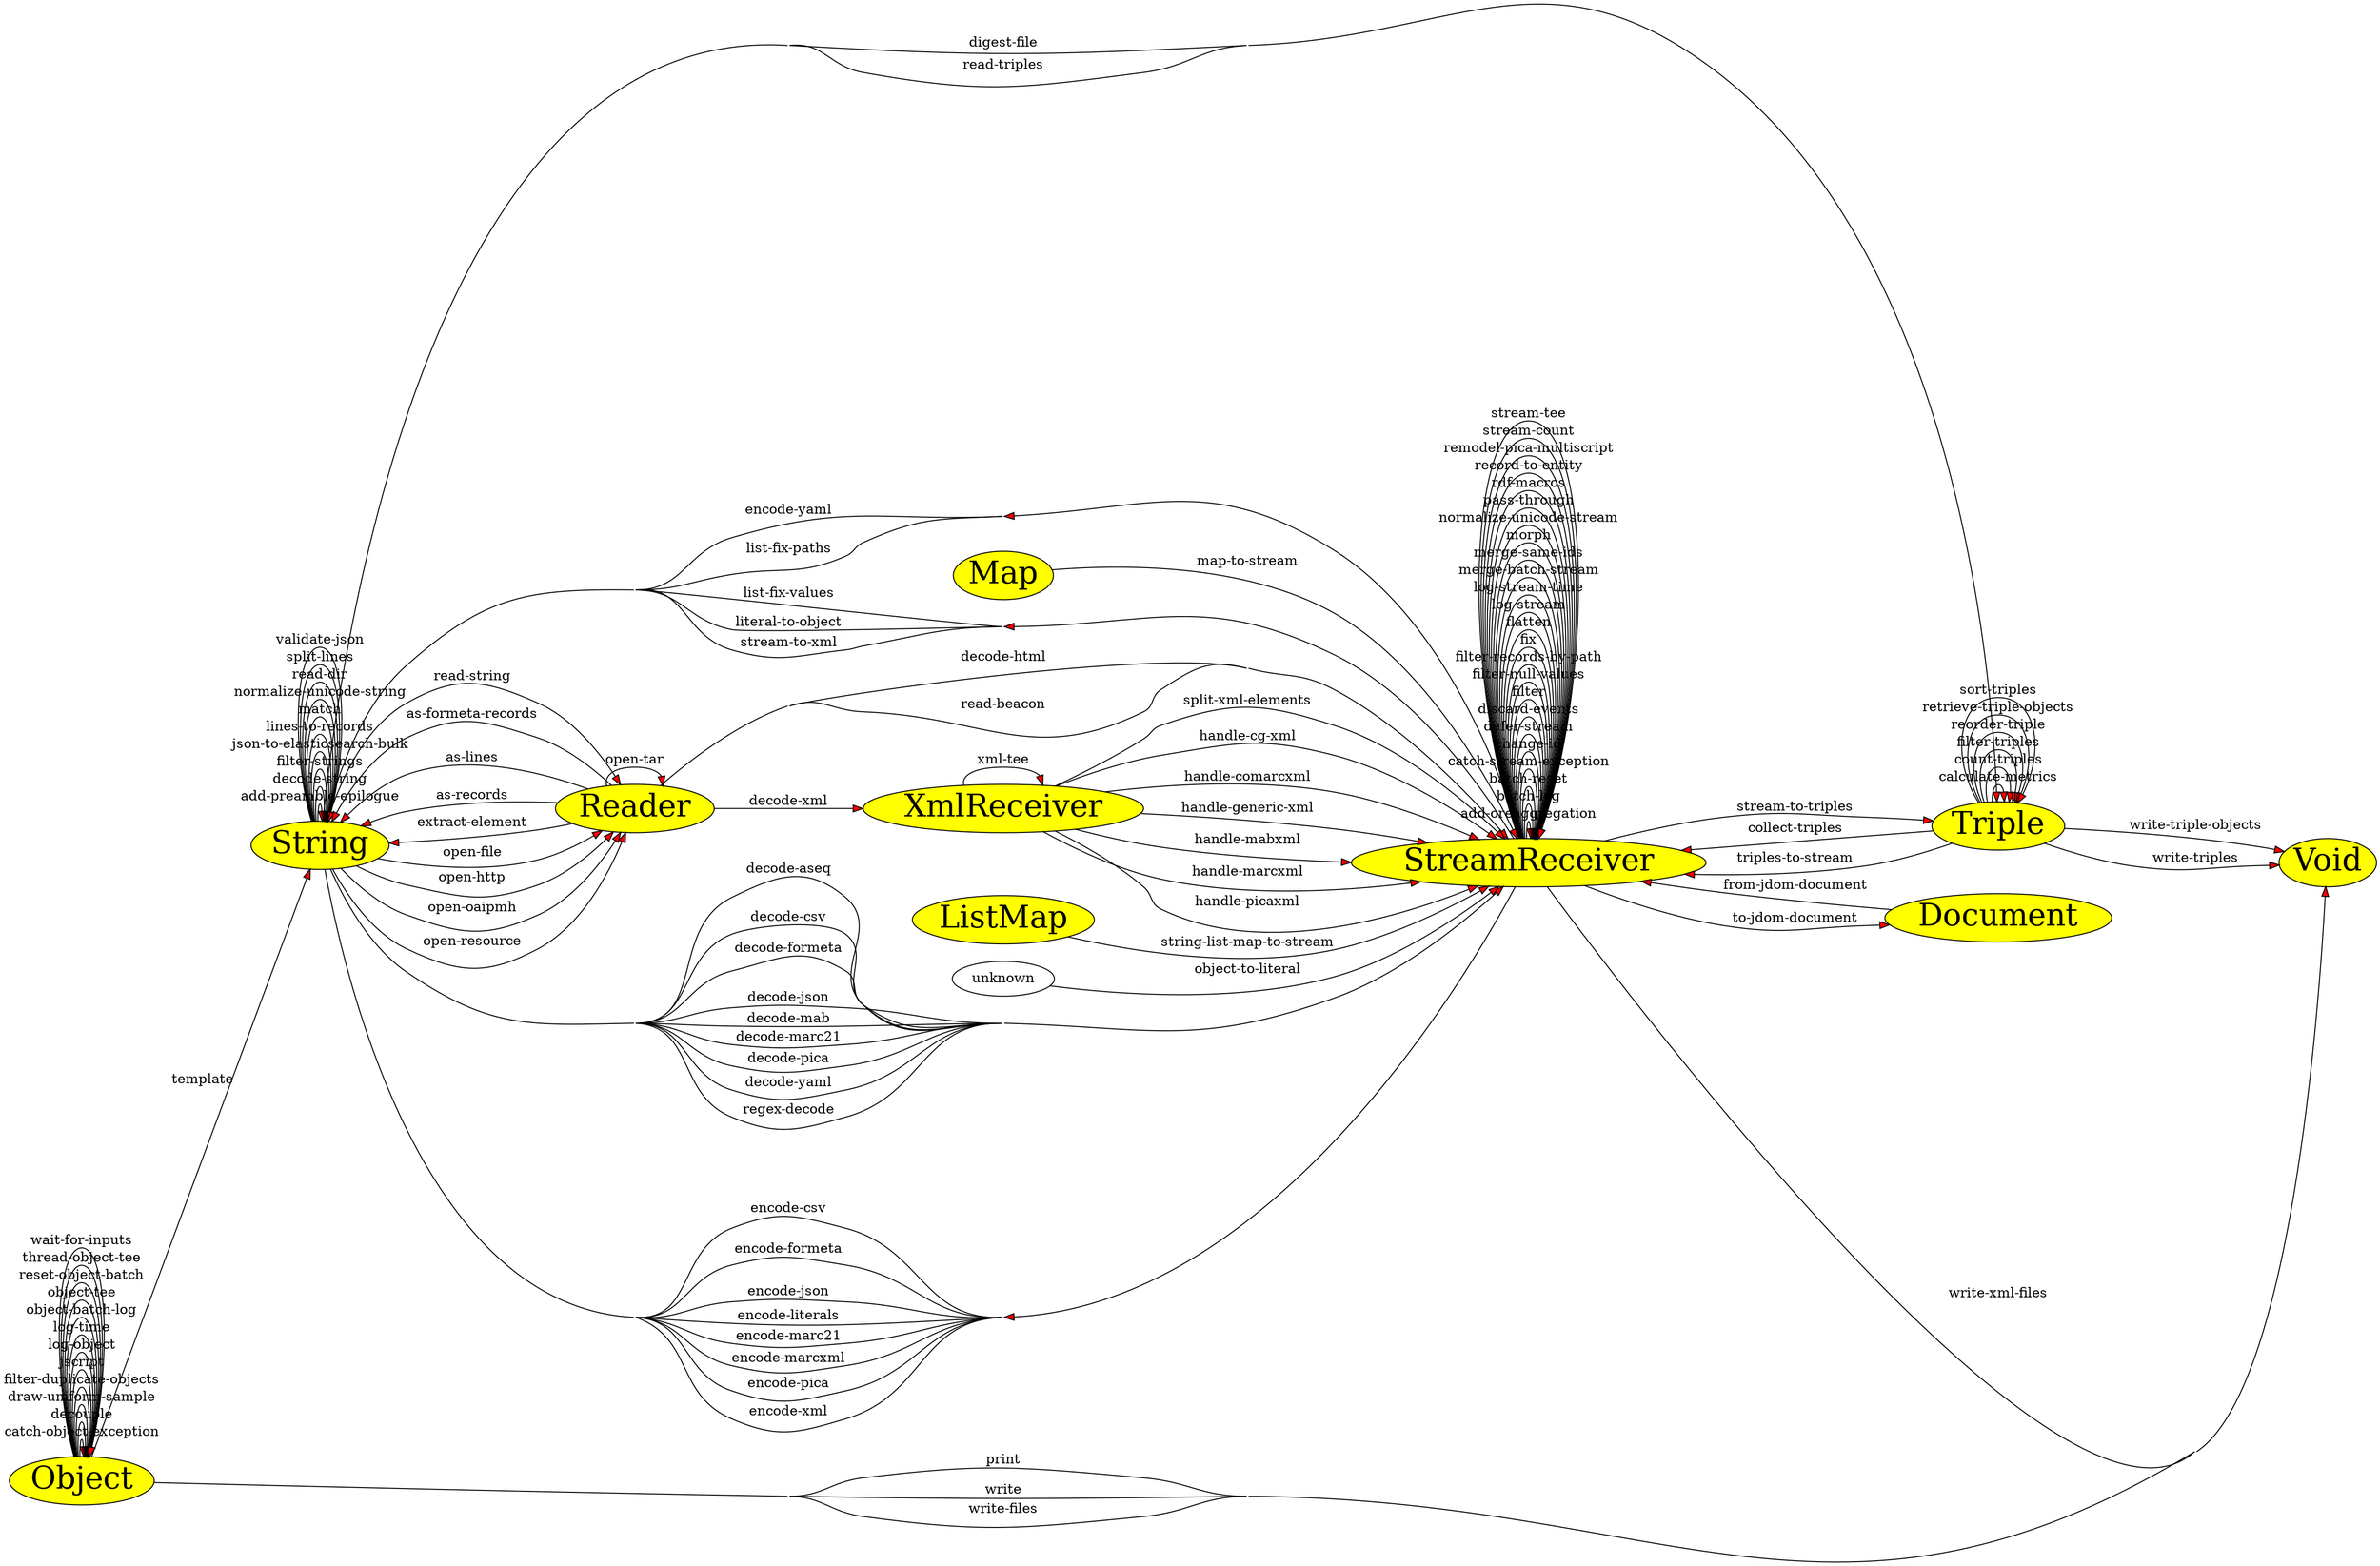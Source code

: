 digraph G {
  {
    node [margin=0 fontcolor=black fontsize=32 width=0.5 shape=oval style=filled]
    String [fillcolor=yellow fixedsize=false fillcolor="yellow", label=String]
    Reader [fillcolor=yellow fixedsize=false fillcolor="yellow", label=Reader]
    Object [fillcolor=yellow fixedsize=false fillcolor="yellow", label=Object]
    Map [fillcolor=yellow fixedsize=false fillcolor="yellow", label=Map]
    Triple [fillcolor=yellow fixedsize=false fillcolor="yellow", label=Triple]
    Void [fillcolor=yellow fixedsize=false fillcolor="yellow", label=Void]
    ListMap [fillcolor=yellow fixedsize=false fillcolor="yellow", label=ListMap]
    Document [fillcolor=yellow fixedsize=false fillcolor="yellow", label=Document]
    StreamReceiver [fillcolor=yellow fixedsize=false fillcolor="yellow", label=StreamReceiver]
    XmlReceiver [fillcolor=yellow fixedsize=false fillcolor="yellow", label=XmlReceiver]
  }
  rankdir=LR
  concentrate=true

	StreamReceiver -> StreamReceiver [fillcolor="red", label="add-oreaggregation"];
	String -> String [fillcolor="red", label="add-preamble-epilogue"];
	Reader -> String [fillcolor="red", label="as-formeta-records"];
	Reader -> String [fillcolor="red", label="as-lines"];
	Reader -> String [fillcolor="red", label="as-records"];
	StreamReceiver -> StreamReceiver [fillcolor="red", label="batch-log"];
	StreamReceiver -> StreamReceiver [fillcolor="red", label="batch-reset"];
	Triple -> Triple [fillcolor="red", label="calculate-metrics"];
	Object -> Object [fillcolor="red", label="catch-object-exception"];
	StreamReceiver -> StreamReceiver [fillcolor="red", label="catch-stream-exception"];
	StreamReceiver -> StreamReceiver [fillcolor="red", label="change-id"];
	Triple -> StreamReceiver [fillcolor="red", label="collect-triples"];
	Triple -> Triple [fillcolor="red", label="count-triples"];
	String -> StreamReceiver [fillcolor="red", label="decode-aseq"];
	String -> StreamReceiver [fillcolor="red", label="decode-csv"];
	String -> StreamReceiver [fillcolor="red", label="decode-formeta"];
	Reader -> StreamReceiver [fillcolor="red", label="decode-html"];
	String -> StreamReceiver [fillcolor="red", label="decode-json"];
	String -> StreamReceiver [fillcolor="red", label="decode-mab"];
	String -> StreamReceiver [fillcolor="red", label="decode-marc21"];
	String -> StreamReceiver [fillcolor="red", label="decode-pica"];
	String -> String [fillcolor="red", label="decode-string"];
	Reader -> XmlReceiver [fillcolor="red", label="decode-xml"];
	String -> StreamReceiver [fillcolor="red", label="decode-yaml"];
	Object -> Object [fillcolor="red", label="decouple"];
	StreamReceiver -> StreamReceiver [fillcolor="red", label="defer-stream"];
	String -> Triple [fillcolor="red", label="digest-file"];
	StreamReceiver -> StreamReceiver [fillcolor="red", label="discard-events"];
	Object -> Object [fillcolor="red", label="draw-uniform-sample"];
	StreamReceiver -> String [fillcolor="red", label="encode-csv"];
	StreamReceiver -> String [fillcolor="red", label="encode-formeta"];
	StreamReceiver -> String [fillcolor="red", label="encode-json"];
	StreamReceiver -> String [fillcolor="red", label="encode-literals"];
	StreamReceiver -> String [fillcolor="red", label="encode-marc21"];
	StreamReceiver -> String [fillcolor="red", label="encode-marcxml"];
	StreamReceiver -> String [fillcolor="red", label="encode-pica"];
	StreamReceiver -> String [fillcolor="red", label="encode-xml"];
	StreamReceiver -> String [fillcolor="red", label="encode-yaml"];
	Reader -> String [fillcolor="red", label="extract-element"];
	StreamReceiver -> StreamReceiver [fillcolor="red", label="filter"];
	Object -> Object [fillcolor="red", label="filter-duplicate-objects"];
	StreamReceiver -> StreamReceiver [fillcolor="red", label="filter-null-values"];
	StreamReceiver -> StreamReceiver [fillcolor="red", label="filter-records-by-path"];
	String -> String [fillcolor="red", label="filter-strings"];
	Triple -> Triple [fillcolor="red", label="filter-triples"];
	StreamReceiver -> StreamReceiver [fillcolor="red", label="fix"];
	StreamReceiver -> StreamReceiver [fillcolor="red", label="flatten"];
	Document -> StreamReceiver [fillcolor="red", label="from-jdom-document"];
	XmlReceiver -> StreamReceiver [fillcolor="red", label="handle-cg-xml"];
	XmlReceiver -> StreamReceiver [fillcolor="red", label="handle-comarcxml"];
	XmlReceiver -> StreamReceiver [fillcolor="red", label="handle-generic-xml"];
	XmlReceiver -> StreamReceiver [fillcolor="red", label="handle-mabxml"];
	XmlReceiver -> StreamReceiver [fillcolor="red", label="handle-marcxml"];
	XmlReceiver -> StreamReceiver [fillcolor="red", label="handle-picaxml"];
	Object -> Object [fillcolor="red", label="jscript"];
	String -> String [fillcolor="red", label="json-to-elasticsearch-bulk"];
	String -> String [fillcolor="red", label="lines-to-records"];
	StreamReceiver -> String [fillcolor="red", label="list-fix-paths"];
	StreamReceiver -> String [fillcolor="red", label="list-fix-values"];
	StreamReceiver -> String [fillcolor="red", label="literal-to-object"];
	Object -> Object [fillcolor="red", label="log-object"];
	StreamReceiver -> StreamReceiver [fillcolor="red", label="log-stream"];
	StreamReceiver -> StreamReceiver [fillcolor="red", label="log-stream-time"];
	Object -> Object [fillcolor="red", label="log-time"];
	Map -> StreamReceiver [fillcolor="red", label="map-to-stream"];
	String -> String [fillcolor="red", label="match"];
	StreamReceiver -> StreamReceiver [fillcolor="red", label="merge-batch-stream"];
	StreamReceiver -> StreamReceiver [fillcolor="red", label="merge-same-ids"];
	StreamReceiver -> StreamReceiver [fillcolor="red", label="morph"];
	StreamReceiver -> StreamReceiver [fillcolor="red", label="normalize-unicode-stream"];
	String -> String [fillcolor="red", label="normalize-unicode-string"];
	Object -> Object [fillcolor="red", label="object-batch-log"];
	Object -> Object [fillcolor="red", label="object-tee"];
	<unknown> -> StreamReceiver [fillcolor="red", label="object-to-literal"];
	String -> Reader [fillcolor="red", label="open-file"];
	String -> Reader [fillcolor="red", label="open-http"];
	String -> Reader [fillcolor="red", label="open-oaipmh"];
	String -> Reader [fillcolor="red", label="open-resource"];
	Reader -> Reader [fillcolor="red", label="open-tar"];
	StreamReceiver -> StreamReceiver [fillcolor="red", label="pass-through"];
	Object -> Void [fillcolor="red", label="print"];
	StreamReceiver -> StreamReceiver [fillcolor="red", label="rdf-macros"];
	Reader -> StreamReceiver [fillcolor="red", label="read-beacon"];
	String -> String [fillcolor="red", label="read-dir"];
	String -> Reader [fillcolor="red", label="read-string"];
	String -> Triple [fillcolor="red", label="read-triples"];
	StreamReceiver -> StreamReceiver [fillcolor="red", label="record-to-entity"];
	String -> StreamReceiver [fillcolor="red", label="regex-decode"];
	StreamReceiver -> StreamReceiver [fillcolor="red", label="remodel-pica-multiscript"];
	Triple -> Triple [fillcolor="red", label="reorder-triple"];
	Object -> Object [fillcolor="red", label="reset-object-batch"];
	Triple -> Triple [fillcolor="red", label="retrieve-triple-objects"];
	Triple -> Triple [fillcolor="red", label="sort-triples"];
	String -> String [fillcolor="red", label="split-lines"];
	XmlReceiver -> StreamReceiver [fillcolor="red", label="split-xml-elements"];
	StreamReceiver -> StreamReceiver [fillcolor="red", label="stream-count"];
	StreamReceiver -> StreamReceiver [fillcolor="red", label="stream-tee"];
	StreamReceiver -> Triple [fillcolor="red", label="stream-to-triples"];
	StreamReceiver -> String [fillcolor="red", label="stream-to-xml"];
	ListMap -> StreamReceiver [fillcolor="red", label="string-list-map-to-stream"];
	Object -> String [fillcolor="red", label="template"];
	Object -> Object [fillcolor="red", label="thread-object-tee"];
	StreamReceiver -> Document [fillcolor="red", label="to-jdom-document"];
	Triple -> StreamReceiver [fillcolor="red", label="triples-to-stream"];
	String -> String [fillcolor="red", label="validate-json"];
	Object -> Object [fillcolor="red", label="wait-for-inputs"];
	Object -> Void [fillcolor="red", label="write"];
	Object -> Void [fillcolor="red", label="write-files"];
	Triple -> Void [fillcolor="red", label="write-triple-objects"];
	Triple -> Void [fillcolor="red", label="write-triples"];
	StreamReceiver -> Void [fillcolor="red", label="write-xml-files"];
	XmlReceiver -> XmlReceiver [fillcolor="red", label="xml-tee"];
}
